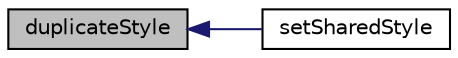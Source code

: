 digraph "duplicateStyle"
{
  edge [fontname="Helvetica",fontsize="10",labelfontname="Helvetica",labelfontsize="10"];
  node [fontname="Helvetica",fontsize="10",shape=record];
  rankdir="LR";
  Node99 [label="duplicateStyle",height=0.2,width=0.4,color="black", fillcolor="grey75", style="filled", fontcolor="black"];
  Node99 -> Node100 [dir="back",color="midnightblue",fontsize="10",style="solid",fontname="Helvetica"];
  Node100 [label="setSharedStyle",height=0.2,width=0.4,color="black", fillcolor="white", style="filled",URL="$class_p_h_p_excel___worksheet.html#a11b5e03d663235b635db3344aa8e6631"];
}
